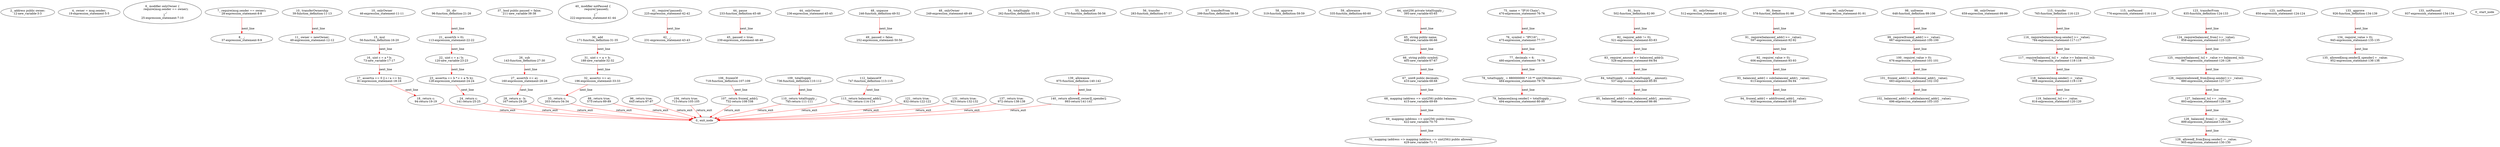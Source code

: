 digraph  {
12 [label="2_ address public owner;\n12-new_variable-3-3", type_label=new_variable];
19 [label="4_ owner = msg.sender;\n19-expression_statement-5-5", type_label=expression_statement];
25 [label="6_ modifier onlyOwner {\n        require(msg.sender == owner);\n        _;\n    }\n25-expression_statement-7-10", type_label=expression_statement];
28 [label="7_ require(msg.sender == owner);\n28-expression_statement-8-8", type_label=expression_statement];
37 [label="8_ _;\n37-expression_statement-9-9", type_label=expression_statement];
39 [label="10_ transferOwnership\n39-function_definition-11-13", type_label=function_definition];
46 [label="10_ onlyOwner\n46-expression_statement-11-11", type_label=expression_statement];
49 [label="11_ owner = newOwner;\n49-expression_statement-12-12", type_label=expression_statement];
56 [label="15_ mul\n56-function_definition-16-20", type_label=function_definition];
73 [label="16_ uint c = a * b;\n73-new_variable-17-17", type_label=new_variable];
81 [label="17_ assert(a == 0 || c / a == b);\n81-expression_statement-18-18", type_label=expression_statement];
94 [label="18_ return c;\n94-return-19-19", type_label=return];
96 [label="20_ div\n96-function_definition-21-26", type_label=function_definition];
113 [label="21_ assert(b > 0);\n113-expression_statement-22-22", type_label=expression_statement];
120 [label="22_ uint c = a / b;\n120-new_variable-23-23", type_label=new_variable];
128 [label="23_ assert(a == b * c + a % b);\n128-expression_statement-24-24", type_label=expression_statement];
141 [label="24_ return c;\n141-return-25-25", type_label=return];
143 [label="26_ sub\n143-function_definition-27-30", type_label=function_definition];
160 [label="27_ assert(b <= a);\n160-expression_statement-28-28", type_label=expression_statement];
167 [label="28_ return a - b;\n167-return-29-29", type_label=return];
171 [label="30_ add\n171-function_definition-31-35", type_label=function_definition];
188 [label="31_ uint c = a + b;\n188-new_variable-32-32", type_label=new_variable];
196 [label="32_ assert(c >= a);\n196-expression_statement-33-33", type_label=expression_statement];
203 [label="33_ return c;\n203-return-34-34", type_label=return];
211 [label="37_ bool public paused = false;\n211-new_variable-38-38", type_label=new_variable];
222 [label="40_ modifier notPaused {\n        require(!paused);\n        _;\n    }\n222-expression_statement-41-44", type_label=expression_statement];
225 [label="41_ require(!paused);\n225-expression_statement-42-42", type_label=expression_statement];
231 [label="42_ _;\n231-expression_statement-43-43", type_label=expression_statement];
233 [label="44_ pause\n233-function_definition-45-48", type_label=function_definition];
236 [label="44_ onlyOwner\n236-expression_statement-45-45", type_label=expression_statement];
239 [label="45_ paused = true;\n239-expression_statement-46-46", type_label=expression_statement];
246 [label="48_ unpause\n246-function_definition-49-52", type_label=function_definition];
249 [label="48_ onlyOwner\n249-expression_statement-49-49", type_label=expression_statement];
252 [label="49_ paused = false;\n252-expression_statement-50-50", type_label=expression_statement];
262 [label="54_ totalSupply\n262-function_definition-55-55", type_label=function_definition];
270 [label="55_ balanceOf\n270-function_definition-56-56", type_label=function_definition];
283 [label="56_ transfer\n283-function_definition-57-57", type_label=function_definition];
299 [label="57_ transferFrom\n299-function_definition-58-58", type_label=function_definition];
319 [label="58_ approve\n319-function_definition-59-59", type_label=function_definition];
335 [label="59_ allowance\n335-function_definition-60-60", type_label=function_definition];
395 [label="64_ uint256 private totalSupply_;\n395-new_variable-65-65", type_label=new_variable];
400 [label="65_ string public name;\n400-new_variable-66-66", type_label=new_variable];
405 [label="66_ string public symbol;\n405-new_variable-67-67", type_label=new_variable];
410 [label="67_ uint8 public decimals;\n410-new_variable-68-68", type_label=new_variable];
415 [label="68_ mapping (address => uint256) public balances;\n415-new_variable-69-69", type_label=new_variable];
422 [label="69_ mapping (address => uint256) public frozen;\n422-new_variable-70-70", type_label=new_variable];
429 [label="70_ mapping (address => mapping (address => uint256)) public allowed;\n429-new_variable-71-71", type_label=new_variable];
470 [label="75_ name = \"IP16 Chain\";\n470-expression_statement-76-76", type_label=expression_statement];
475 [label="76_ symbol = \"IPC16\";\n475-expression_statement-77-77", type_label=expression_statement];
480 [label="77_ decimals = 6;\n480-expression_statement-78-78", type_label=expression_statement];
484 [label="78_ totalSupply_ = 880000000 * 10 ** uint256(decimals);\n484-expression_statement-79-79", type_label=expression_statement];
494 [label="79_ balances[msg.sender] = totalSupply_;\n494-expression_statement-80-80", type_label=expression_statement];
502 [label="81_ burn\n502-function_definition-82-90", type_label=function_definition];
512 [label="81_ onlyOwner\n512-expression_statement-82-82", type_label=expression_statement];
521 [label="82_ require(_addr != 0);\n521-expression_statement-83-83", type_label=expression_statement];
528 [label="83_ require(_amount <= balances[_addr]);\n528-expression_statement-84-84", type_label=expression_statement];
537 [label="84_ totalSupply_ = sub(totalSupply_, _amount);\n537-expression_statement-85-85", type_label=expression_statement];
546 [label="85_ balances[_addr] = sub(balances[_addr], _amount);\n546-expression_statement-86-86", type_label=expression_statement];
575 [label="88_ return true;\n575-return-89-89", type_label=return];
578 [label="90_ freeze\n578-function_definition-91-98", type_label=function_definition];
589 [label="90_ onlyOwner\n589-expression_statement-91-91", type_label=expression_statement];
597 [label="91_ require(balances[_addr] >= _value);\n597-expression_statement-92-92", type_label=expression_statement];
606 [label="92_ require(_value > 0);\n606-expression_statement-93-93", type_label=expression_statement];
613 [label="93_ balances[_addr] = sub(balances[_addr], _value);\n613-expression_statement-94-94", type_label=expression_statement];
626 [label="94_ frozen[_addr] = add(frozen[_addr], _value);\n626-expression_statement-95-95", type_label=expression_statement];
645 [label="96_ return true;\n645-return-97-97", type_label=return];
648 [label="98_ unfreeze\n648-function_definition-99-106", type_label=function_definition];
659 [label="98_ onlyOwner\n659-expression_statement-99-99", type_label=expression_statement];
667 [label="99_ require(frozen[_addr] >= _value);\n667-expression_statement-100-100", type_label=expression_statement];
676 [label="100_ require(_value > 0);\n676-expression_statement-101-101", type_label=expression_statement];
683 [label="101_ frozen[_addr] = sub(frozen[_addr], _value);\n683-expression_statement-102-102", type_label=expression_statement];
696 [label="102_ balances[_addr] = add(balances[_addr], _value);\n696-expression_statement-103-103", type_label=expression_statement];
715 [label="104_ return true;\n715-return-105-105", type_label=return];
718 [label="106_ frozenOf\n718-function_definition-107-109", type_label=function_definition];
732 [label="107_ return frozen[_addr];\n732-return-108-108", type_label=return];
736 [label="109_ totalSupply\n736-function_definition-110-112", type_label=function_definition];
745 [label="110_ return totalSupply_;\n745-return-111-111", type_label=return];
747 [label="112_ balanceOf\n747-function_definition-113-115", type_label=function_definition];
761 [label="113_ return balances[_addr];\n761-return-114-114", type_label=return];
765 [label="115_ transfer\n765-function_definition-116-123", type_label=function_definition];
776 [label="115_ notPaused\n776-expression_statement-116-116", type_label=expression_statement];
784 [label="116_ require(balances[msg.sender] >= _value);\n784-expression_statement-117-117", type_label=expression_statement];
795 [label="117_ require(balances[_to] + _value >= balances[_to]);\n795-expression_statement-118-118", type_label=expression_statement];
808 [label="118_ balances[msg.sender] -= _value;\n808-expression_statement-119-119", type_label=expression_statement];
816 [label="119_ balances[_to] += _value;\n816-expression_statement-120-120", type_label=expression_statement];
832 [label="121_ return true;\n832-return-122-122", type_label=return];
835 [label="123_ transferFrom\n835-function_definition-124-133", type_label=function_definition];
850 [label="123_ notPaused\n850-expression_statement-124-124", type_label=expression_statement];
858 [label="124_ require(balances[_from] >= _value);\n858-expression_statement-125-125", type_label=expression_statement];
867 [label="125_ require(balances[_to] + _value >= balances[_to]);\n867-expression_statement-126-126", type_label=expression_statement];
880 [label="126_ require(allowed[_from][msg.sender] >= _value);\n880-expression_statement-127-127", type_label=expression_statement];
893 [label="127_ balances[_to] += _value;\n893-expression_statement-128-128", type_label=expression_statement];
899 [label="128_ balances[_from] -= _value;\n899-expression_statement-129-129", type_label=expression_statement];
905 [label="129_ allowed[_from][msg.sender] -= _value;\n905-expression_statement-130-130", type_label=expression_statement];
923 [label="131_ return true;\n923-return-132-132", type_label=return];
926 [label="133_ approve\n926-function_definition-134-139", type_label=function_definition];
937 [label="133_ notPaused\n937-expression_statement-134-134", type_label=expression_statement];
945 [label="134_ require(_value > 0);\n945-expression_statement-135-135", type_label=expression_statement];
952 [label="135_ allowed[msg.sender][_spender] = _value;\n952-expression_statement-136-136", type_label=expression_statement];
972 [label="137_ return true;\n972-return-138-138", type_label=return];
975 [label="139_ allowance\n975-function_definition-140-142", type_label=function_definition];
993 [label="140_ return allowed[_owner][_spender];\n993-return-141-141", type_label=return];
1 [label="0_ start_node", type_label=start];
2 [label="0_ exit_node", type_label=exit];
28 -> 37  [color=red, controlflow_type=next_line, edge_type=CFG_edge, key=0, label=next_line];
39 -> 49  [color=red, controlflow_type=next_line, edge_type=CFG_edge, key=0, label=next_line];
56 -> 73  [color=red, controlflow_type=next_line, edge_type=CFG_edge, key=0, label=next_line];
73 -> 81  [color=red, controlflow_type=next_line, edge_type=CFG_edge, key=0, label=next_line];
81 -> 94  [color=red, controlflow_type=next_line, edge_type=CFG_edge, key=0, label=next_line];
94 -> 2  [color=red, controlflow_type=return_exit, edge_type=CFG_edge, key=0, label=return_exit];
96 -> 113  [color=red, controlflow_type=next_line, edge_type=CFG_edge, key=0, label=next_line];
113 -> 120  [color=red, controlflow_type=next_line, edge_type=CFG_edge, key=0, label=next_line];
120 -> 128  [color=red, controlflow_type=next_line, edge_type=CFG_edge, key=0, label=next_line];
128 -> 141  [color=red, controlflow_type=next_line, edge_type=CFG_edge, key=0, label=next_line];
141 -> 2  [color=red, controlflow_type=return_exit, edge_type=CFG_edge, key=0, label=return_exit];
143 -> 160  [color=red, controlflow_type=next_line, edge_type=CFG_edge, key=0, label=next_line];
160 -> 167  [color=red, controlflow_type=next_line, edge_type=CFG_edge, key=0, label=next_line];
167 -> 2  [color=red, controlflow_type=return_exit, edge_type=CFG_edge, key=0, label=return_exit];
171 -> 188  [color=red, controlflow_type=next_line, edge_type=CFG_edge, key=0, label=next_line];
188 -> 196  [color=red, controlflow_type=next_line, edge_type=CFG_edge, key=0, label=next_line];
196 -> 203  [color=red, controlflow_type=next_line, edge_type=CFG_edge, key=0, label=next_line];
203 -> 2  [color=red, controlflow_type=return_exit, edge_type=CFG_edge, key=0, label=return_exit];
225 -> 231  [color=red, controlflow_type=next_line, edge_type=CFG_edge, key=0, label=next_line];
233 -> 239  [color=red, controlflow_type=next_line, edge_type=CFG_edge, key=0, label=next_line];
246 -> 252  [color=red, controlflow_type=next_line, edge_type=CFG_edge, key=0, label=next_line];
395 -> 400  [color=red, controlflow_type=next_line, edge_type=CFG_edge, key=0, label=next_line];
400 -> 405  [color=red, controlflow_type=next_line, edge_type=CFG_edge, key=0, label=next_line];
405 -> 410  [color=red, controlflow_type=next_line, edge_type=CFG_edge, key=0, label=next_line];
410 -> 415  [color=red, controlflow_type=next_line, edge_type=CFG_edge, key=0, label=next_line];
415 -> 422  [color=red, controlflow_type=next_line, edge_type=CFG_edge, key=0, label=next_line];
422 -> 429  [color=red, controlflow_type=next_line, edge_type=CFG_edge, key=0, label=next_line];
470 -> 475  [color=red, controlflow_type=next_line, edge_type=CFG_edge, key=0, label=next_line];
475 -> 480  [color=red, controlflow_type=next_line, edge_type=CFG_edge, key=0, label=next_line];
480 -> 484  [color=red, controlflow_type=next_line, edge_type=CFG_edge, key=0, label=next_line];
484 -> 494  [color=red, controlflow_type=next_line, edge_type=CFG_edge, key=0, label=next_line];
502 -> 521  [color=red, controlflow_type=next_line, edge_type=CFG_edge, key=0, label=next_line];
521 -> 528  [color=red, controlflow_type=next_line, edge_type=CFG_edge, key=0, label=next_line];
528 -> 537  [color=red, controlflow_type=next_line, edge_type=CFG_edge, key=0, label=next_line];
537 -> 546  [color=red, controlflow_type=next_line, edge_type=CFG_edge, key=0, label=next_line];
575 -> 2  [color=red, controlflow_type=return_exit, edge_type=CFG_edge, key=0, label=return_exit];
578 -> 597  [color=red, controlflow_type=next_line, edge_type=CFG_edge, key=0, label=next_line];
597 -> 606  [color=red, controlflow_type=next_line, edge_type=CFG_edge, key=0, label=next_line];
606 -> 613  [color=red, controlflow_type=next_line, edge_type=CFG_edge, key=0, label=next_line];
613 -> 626  [color=red, controlflow_type=next_line, edge_type=CFG_edge, key=0, label=next_line];
645 -> 2  [color=red, controlflow_type=return_exit, edge_type=CFG_edge, key=0, label=return_exit];
648 -> 667  [color=red, controlflow_type=next_line, edge_type=CFG_edge, key=0, label=next_line];
667 -> 676  [color=red, controlflow_type=next_line, edge_type=CFG_edge, key=0, label=next_line];
676 -> 683  [color=red, controlflow_type=next_line, edge_type=CFG_edge, key=0, label=next_line];
683 -> 696  [color=red, controlflow_type=next_line, edge_type=CFG_edge, key=0, label=next_line];
715 -> 2  [color=red, controlflow_type=return_exit, edge_type=CFG_edge, key=0, label=return_exit];
718 -> 732  [color=red, controlflow_type=next_line, edge_type=CFG_edge, key=0, label=next_line];
732 -> 2  [color=red, controlflow_type=return_exit, edge_type=CFG_edge, key=0, label=return_exit];
736 -> 745  [color=red, controlflow_type=next_line, edge_type=CFG_edge, key=0, label=next_line];
745 -> 2  [color=red, controlflow_type=return_exit, edge_type=CFG_edge, key=0, label=return_exit];
747 -> 761  [color=red, controlflow_type=next_line, edge_type=CFG_edge, key=0, label=next_line];
761 -> 2  [color=red, controlflow_type=return_exit, edge_type=CFG_edge, key=0, label=return_exit];
765 -> 784  [color=red, controlflow_type=next_line, edge_type=CFG_edge, key=0, label=next_line];
784 -> 795  [color=red, controlflow_type=next_line, edge_type=CFG_edge, key=0, label=next_line];
795 -> 808  [color=red, controlflow_type=next_line, edge_type=CFG_edge, key=0, label=next_line];
808 -> 816  [color=red, controlflow_type=next_line, edge_type=CFG_edge, key=0, label=next_line];
832 -> 2  [color=red, controlflow_type=return_exit, edge_type=CFG_edge, key=0, label=return_exit];
835 -> 858  [color=red, controlflow_type=next_line, edge_type=CFG_edge, key=0, label=next_line];
858 -> 867  [color=red, controlflow_type=next_line, edge_type=CFG_edge, key=0, label=next_line];
867 -> 880  [color=red, controlflow_type=next_line, edge_type=CFG_edge, key=0, label=next_line];
880 -> 893  [color=red, controlflow_type=next_line, edge_type=CFG_edge, key=0, label=next_line];
893 -> 899  [color=red, controlflow_type=next_line, edge_type=CFG_edge, key=0, label=next_line];
899 -> 905  [color=red, controlflow_type=next_line, edge_type=CFG_edge, key=0, label=next_line];
923 -> 2  [color=red, controlflow_type=return_exit, edge_type=CFG_edge, key=0, label=return_exit];
926 -> 945  [color=red, controlflow_type=next_line, edge_type=CFG_edge, key=0, label=next_line];
945 -> 952  [color=red, controlflow_type=next_line, edge_type=CFG_edge, key=0, label=next_line];
972 -> 2  [color=red, controlflow_type=return_exit, edge_type=CFG_edge, key=0, label=return_exit];
975 -> 993  [color=red, controlflow_type=next_line, edge_type=CFG_edge, key=0, label=next_line];
993 -> 2  [color=red, controlflow_type=return_exit, edge_type=CFG_edge, key=0, label=return_exit];
}
